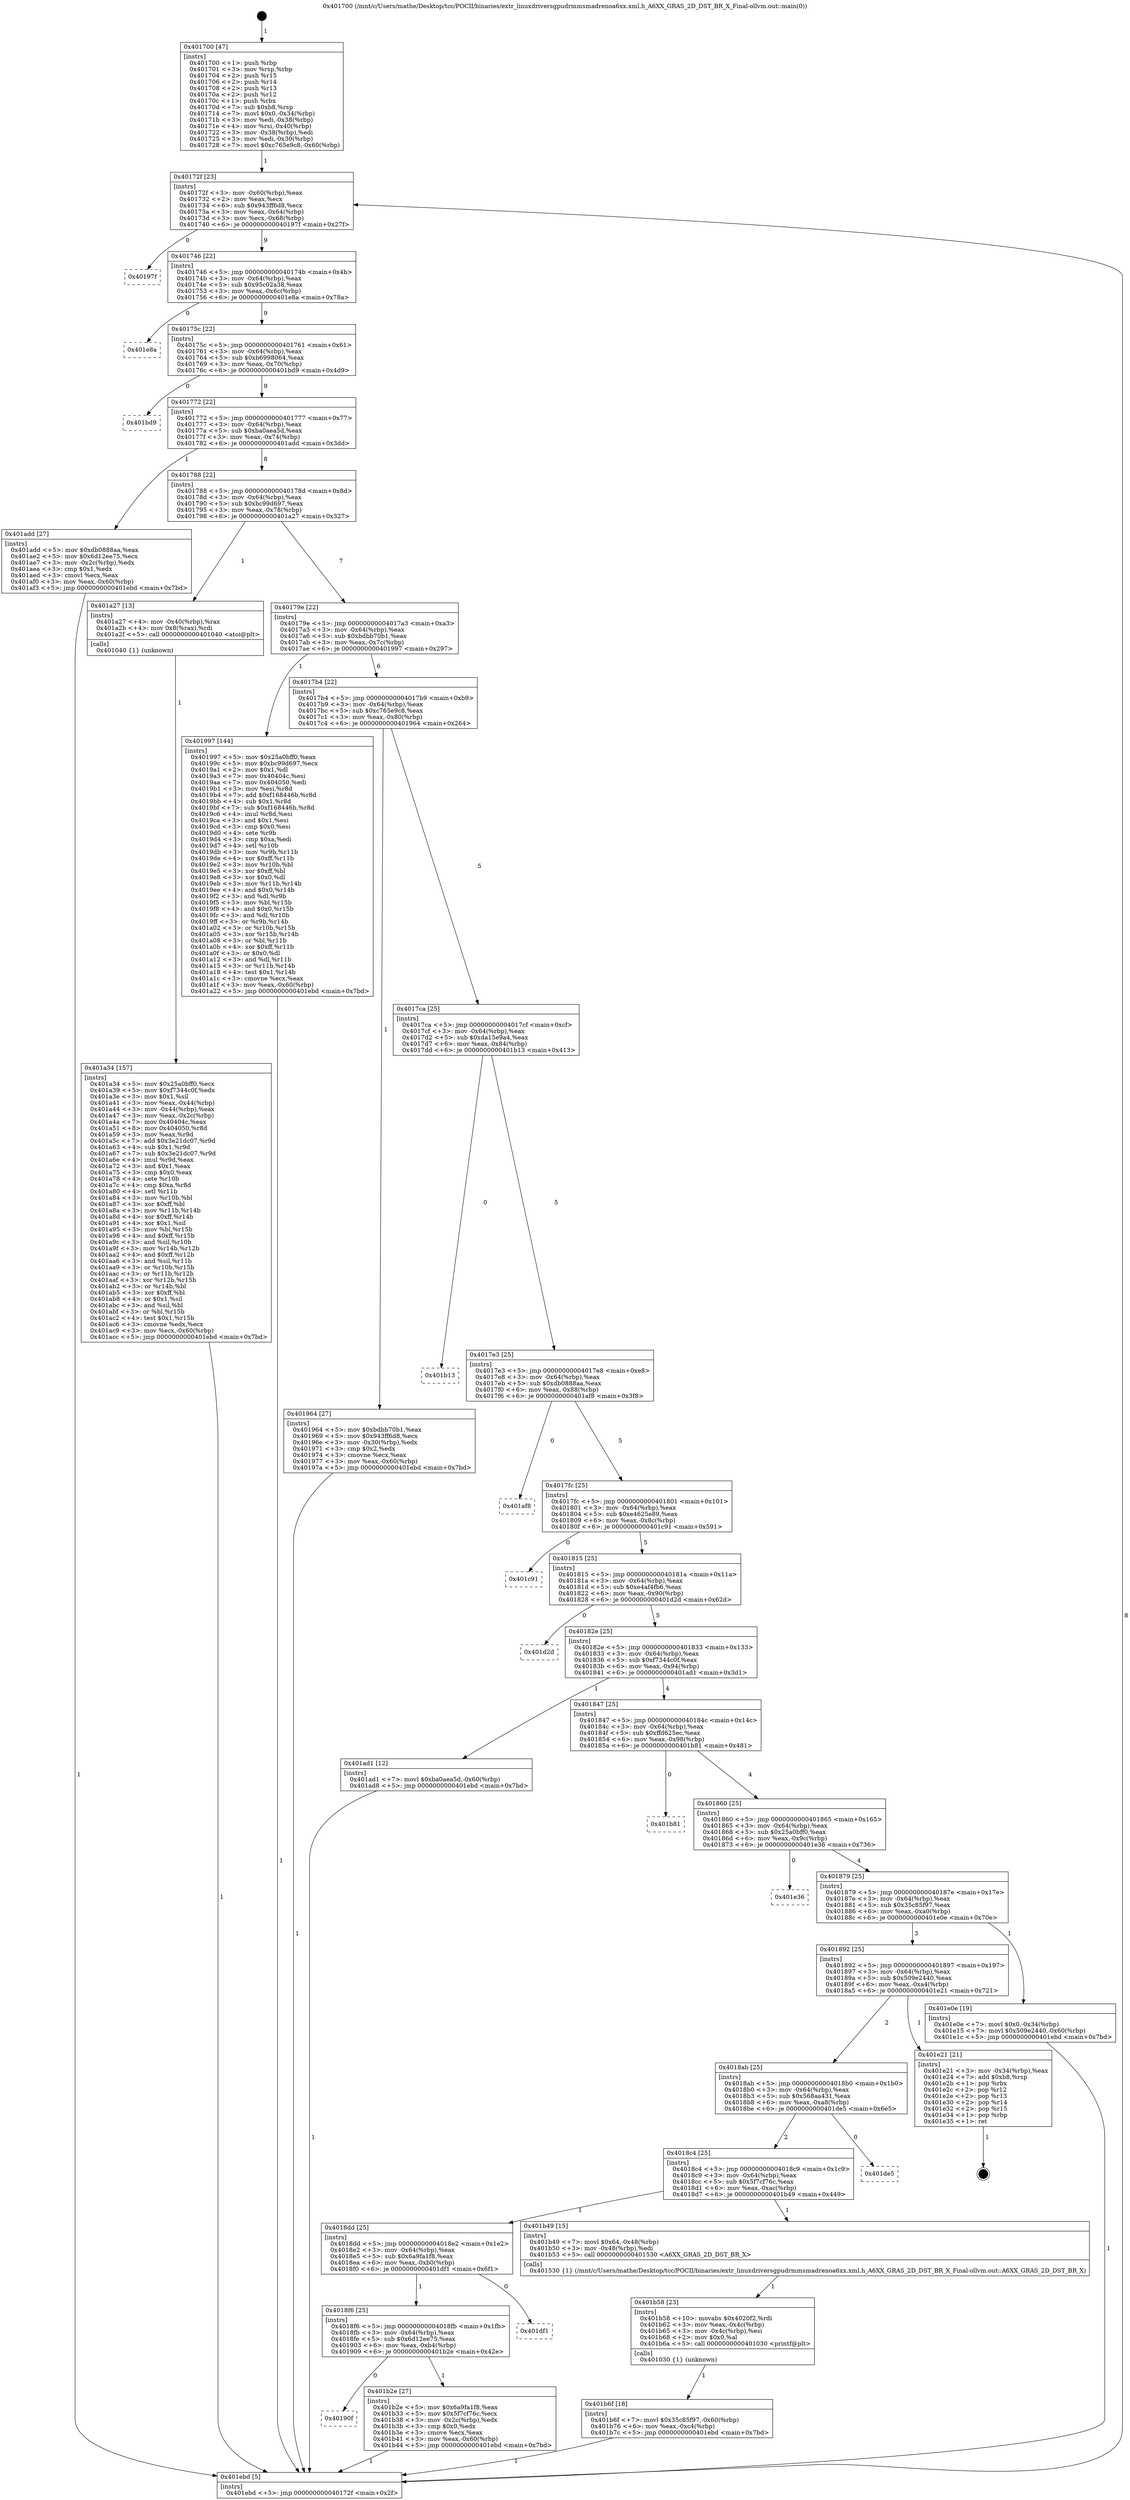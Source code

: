 digraph "0x401700" {
  label = "0x401700 (/mnt/c/Users/mathe/Desktop/tcc/POCII/binaries/extr_linuxdriversgpudrmmsmadrenoa6xx.xml.h_A6XX_GRAS_2D_DST_BR_X_Final-ollvm.out::main(0))"
  labelloc = "t"
  node[shape=record]

  Entry [label="",width=0.3,height=0.3,shape=circle,fillcolor=black,style=filled]
  "0x40172f" [label="{
     0x40172f [23]\l
     | [instrs]\l
     &nbsp;&nbsp;0x40172f \<+3\>: mov -0x60(%rbp),%eax\l
     &nbsp;&nbsp;0x401732 \<+2\>: mov %eax,%ecx\l
     &nbsp;&nbsp;0x401734 \<+6\>: sub $0x943ff6d8,%ecx\l
     &nbsp;&nbsp;0x40173a \<+3\>: mov %eax,-0x64(%rbp)\l
     &nbsp;&nbsp;0x40173d \<+3\>: mov %ecx,-0x68(%rbp)\l
     &nbsp;&nbsp;0x401740 \<+6\>: je 000000000040197f \<main+0x27f\>\l
  }"]
  "0x40197f" [label="{
     0x40197f\l
  }", style=dashed]
  "0x401746" [label="{
     0x401746 [22]\l
     | [instrs]\l
     &nbsp;&nbsp;0x401746 \<+5\>: jmp 000000000040174b \<main+0x4b\>\l
     &nbsp;&nbsp;0x40174b \<+3\>: mov -0x64(%rbp),%eax\l
     &nbsp;&nbsp;0x40174e \<+5\>: sub $0x95c02a38,%eax\l
     &nbsp;&nbsp;0x401753 \<+3\>: mov %eax,-0x6c(%rbp)\l
     &nbsp;&nbsp;0x401756 \<+6\>: je 0000000000401e8a \<main+0x78a\>\l
  }"]
  Exit [label="",width=0.3,height=0.3,shape=circle,fillcolor=black,style=filled,peripheries=2]
  "0x401e8a" [label="{
     0x401e8a\l
  }", style=dashed]
  "0x40175c" [label="{
     0x40175c [22]\l
     | [instrs]\l
     &nbsp;&nbsp;0x40175c \<+5\>: jmp 0000000000401761 \<main+0x61\>\l
     &nbsp;&nbsp;0x401761 \<+3\>: mov -0x64(%rbp),%eax\l
     &nbsp;&nbsp;0x401764 \<+5\>: sub $0xb6998064,%eax\l
     &nbsp;&nbsp;0x401769 \<+3\>: mov %eax,-0x70(%rbp)\l
     &nbsp;&nbsp;0x40176c \<+6\>: je 0000000000401bd9 \<main+0x4d9\>\l
  }"]
  "0x401b6f" [label="{
     0x401b6f [18]\l
     | [instrs]\l
     &nbsp;&nbsp;0x401b6f \<+7\>: movl $0x35c85f97,-0x60(%rbp)\l
     &nbsp;&nbsp;0x401b76 \<+6\>: mov %eax,-0xc4(%rbp)\l
     &nbsp;&nbsp;0x401b7c \<+5\>: jmp 0000000000401ebd \<main+0x7bd\>\l
  }"]
  "0x401bd9" [label="{
     0x401bd9\l
  }", style=dashed]
  "0x401772" [label="{
     0x401772 [22]\l
     | [instrs]\l
     &nbsp;&nbsp;0x401772 \<+5\>: jmp 0000000000401777 \<main+0x77\>\l
     &nbsp;&nbsp;0x401777 \<+3\>: mov -0x64(%rbp),%eax\l
     &nbsp;&nbsp;0x40177a \<+5\>: sub $0xba0aea5d,%eax\l
     &nbsp;&nbsp;0x40177f \<+3\>: mov %eax,-0x74(%rbp)\l
     &nbsp;&nbsp;0x401782 \<+6\>: je 0000000000401add \<main+0x3dd\>\l
  }"]
  "0x401b58" [label="{
     0x401b58 [23]\l
     | [instrs]\l
     &nbsp;&nbsp;0x401b58 \<+10\>: movabs $0x4020f2,%rdi\l
     &nbsp;&nbsp;0x401b62 \<+3\>: mov %eax,-0x4c(%rbp)\l
     &nbsp;&nbsp;0x401b65 \<+3\>: mov -0x4c(%rbp),%esi\l
     &nbsp;&nbsp;0x401b68 \<+2\>: mov $0x0,%al\l
     &nbsp;&nbsp;0x401b6a \<+5\>: call 0000000000401030 \<printf@plt\>\l
     | [calls]\l
     &nbsp;&nbsp;0x401030 \{1\} (unknown)\l
  }"]
  "0x401add" [label="{
     0x401add [27]\l
     | [instrs]\l
     &nbsp;&nbsp;0x401add \<+5\>: mov $0xdb0888aa,%eax\l
     &nbsp;&nbsp;0x401ae2 \<+5\>: mov $0x6d12ee75,%ecx\l
     &nbsp;&nbsp;0x401ae7 \<+3\>: mov -0x2c(%rbp),%edx\l
     &nbsp;&nbsp;0x401aea \<+3\>: cmp $0x1,%edx\l
     &nbsp;&nbsp;0x401aed \<+3\>: cmovl %ecx,%eax\l
     &nbsp;&nbsp;0x401af0 \<+3\>: mov %eax,-0x60(%rbp)\l
     &nbsp;&nbsp;0x401af3 \<+5\>: jmp 0000000000401ebd \<main+0x7bd\>\l
  }"]
  "0x401788" [label="{
     0x401788 [22]\l
     | [instrs]\l
     &nbsp;&nbsp;0x401788 \<+5\>: jmp 000000000040178d \<main+0x8d\>\l
     &nbsp;&nbsp;0x40178d \<+3\>: mov -0x64(%rbp),%eax\l
     &nbsp;&nbsp;0x401790 \<+5\>: sub $0xbc99d697,%eax\l
     &nbsp;&nbsp;0x401795 \<+3\>: mov %eax,-0x78(%rbp)\l
     &nbsp;&nbsp;0x401798 \<+6\>: je 0000000000401a27 \<main+0x327\>\l
  }"]
  "0x40190f" [label="{
     0x40190f\l
  }", style=dashed]
  "0x401a27" [label="{
     0x401a27 [13]\l
     | [instrs]\l
     &nbsp;&nbsp;0x401a27 \<+4\>: mov -0x40(%rbp),%rax\l
     &nbsp;&nbsp;0x401a2b \<+4\>: mov 0x8(%rax),%rdi\l
     &nbsp;&nbsp;0x401a2f \<+5\>: call 0000000000401040 \<atoi@plt\>\l
     | [calls]\l
     &nbsp;&nbsp;0x401040 \{1\} (unknown)\l
  }"]
  "0x40179e" [label="{
     0x40179e [22]\l
     | [instrs]\l
     &nbsp;&nbsp;0x40179e \<+5\>: jmp 00000000004017a3 \<main+0xa3\>\l
     &nbsp;&nbsp;0x4017a3 \<+3\>: mov -0x64(%rbp),%eax\l
     &nbsp;&nbsp;0x4017a6 \<+5\>: sub $0xbdbb70b1,%eax\l
     &nbsp;&nbsp;0x4017ab \<+3\>: mov %eax,-0x7c(%rbp)\l
     &nbsp;&nbsp;0x4017ae \<+6\>: je 0000000000401997 \<main+0x297\>\l
  }"]
  "0x401b2e" [label="{
     0x401b2e [27]\l
     | [instrs]\l
     &nbsp;&nbsp;0x401b2e \<+5\>: mov $0x6a9fa1f8,%eax\l
     &nbsp;&nbsp;0x401b33 \<+5\>: mov $0x5f7cf76c,%ecx\l
     &nbsp;&nbsp;0x401b38 \<+3\>: mov -0x2c(%rbp),%edx\l
     &nbsp;&nbsp;0x401b3b \<+3\>: cmp $0x0,%edx\l
     &nbsp;&nbsp;0x401b3e \<+3\>: cmove %ecx,%eax\l
     &nbsp;&nbsp;0x401b41 \<+3\>: mov %eax,-0x60(%rbp)\l
     &nbsp;&nbsp;0x401b44 \<+5\>: jmp 0000000000401ebd \<main+0x7bd\>\l
  }"]
  "0x401997" [label="{
     0x401997 [144]\l
     | [instrs]\l
     &nbsp;&nbsp;0x401997 \<+5\>: mov $0x25a0bff0,%eax\l
     &nbsp;&nbsp;0x40199c \<+5\>: mov $0xbc99d697,%ecx\l
     &nbsp;&nbsp;0x4019a1 \<+2\>: mov $0x1,%dl\l
     &nbsp;&nbsp;0x4019a3 \<+7\>: mov 0x40404c,%esi\l
     &nbsp;&nbsp;0x4019aa \<+7\>: mov 0x404050,%edi\l
     &nbsp;&nbsp;0x4019b1 \<+3\>: mov %esi,%r8d\l
     &nbsp;&nbsp;0x4019b4 \<+7\>: add $0xf168446b,%r8d\l
     &nbsp;&nbsp;0x4019bb \<+4\>: sub $0x1,%r8d\l
     &nbsp;&nbsp;0x4019bf \<+7\>: sub $0xf168446b,%r8d\l
     &nbsp;&nbsp;0x4019c6 \<+4\>: imul %r8d,%esi\l
     &nbsp;&nbsp;0x4019ca \<+3\>: and $0x1,%esi\l
     &nbsp;&nbsp;0x4019cd \<+3\>: cmp $0x0,%esi\l
     &nbsp;&nbsp;0x4019d0 \<+4\>: sete %r9b\l
     &nbsp;&nbsp;0x4019d4 \<+3\>: cmp $0xa,%edi\l
     &nbsp;&nbsp;0x4019d7 \<+4\>: setl %r10b\l
     &nbsp;&nbsp;0x4019db \<+3\>: mov %r9b,%r11b\l
     &nbsp;&nbsp;0x4019de \<+4\>: xor $0xff,%r11b\l
     &nbsp;&nbsp;0x4019e2 \<+3\>: mov %r10b,%bl\l
     &nbsp;&nbsp;0x4019e5 \<+3\>: xor $0xff,%bl\l
     &nbsp;&nbsp;0x4019e8 \<+3\>: xor $0x0,%dl\l
     &nbsp;&nbsp;0x4019eb \<+3\>: mov %r11b,%r14b\l
     &nbsp;&nbsp;0x4019ee \<+4\>: and $0x0,%r14b\l
     &nbsp;&nbsp;0x4019f2 \<+3\>: and %dl,%r9b\l
     &nbsp;&nbsp;0x4019f5 \<+3\>: mov %bl,%r15b\l
     &nbsp;&nbsp;0x4019f8 \<+4\>: and $0x0,%r15b\l
     &nbsp;&nbsp;0x4019fc \<+3\>: and %dl,%r10b\l
     &nbsp;&nbsp;0x4019ff \<+3\>: or %r9b,%r14b\l
     &nbsp;&nbsp;0x401a02 \<+3\>: or %r10b,%r15b\l
     &nbsp;&nbsp;0x401a05 \<+3\>: xor %r15b,%r14b\l
     &nbsp;&nbsp;0x401a08 \<+3\>: or %bl,%r11b\l
     &nbsp;&nbsp;0x401a0b \<+4\>: xor $0xff,%r11b\l
     &nbsp;&nbsp;0x401a0f \<+3\>: or $0x0,%dl\l
     &nbsp;&nbsp;0x401a12 \<+3\>: and %dl,%r11b\l
     &nbsp;&nbsp;0x401a15 \<+3\>: or %r11b,%r14b\l
     &nbsp;&nbsp;0x401a18 \<+4\>: test $0x1,%r14b\l
     &nbsp;&nbsp;0x401a1c \<+3\>: cmovne %ecx,%eax\l
     &nbsp;&nbsp;0x401a1f \<+3\>: mov %eax,-0x60(%rbp)\l
     &nbsp;&nbsp;0x401a22 \<+5\>: jmp 0000000000401ebd \<main+0x7bd\>\l
  }"]
  "0x4017b4" [label="{
     0x4017b4 [22]\l
     | [instrs]\l
     &nbsp;&nbsp;0x4017b4 \<+5\>: jmp 00000000004017b9 \<main+0xb9\>\l
     &nbsp;&nbsp;0x4017b9 \<+3\>: mov -0x64(%rbp),%eax\l
     &nbsp;&nbsp;0x4017bc \<+5\>: sub $0xc765e9c8,%eax\l
     &nbsp;&nbsp;0x4017c1 \<+3\>: mov %eax,-0x80(%rbp)\l
     &nbsp;&nbsp;0x4017c4 \<+6\>: je 0000000000401964 \<main+0x264\>\l
  }"]
  "0x4018f6" [label="{
     0x4018f6 [25]\l
     | [instrs]\l
     &nbsp;&nbsp;0x4018f6 \<+5\>: jmp 00000000004018fb \<main+0x1fb\>\l
     &nbsp;&nbsp;0x4018fb \<+3\>: mov -0x64(%rbp),%eax\l
     &nbsp;&nbsp;0x4018fe \<+5\>: sub $0x6d12ee75,%eax\l
     &nbsp;&nbsp;0x401903 \<+6\>: mov %eax,-0xb4(%rbp)\l
     &nbsp;&nbsp;0x401909 \<+6\>: je 0000000000401b2e \<main+0x42e\>\l
  }"]
  "0x401964" [label="{
     0x401964 [27]\l
     | [instrs]\l
     &nbsp;&nbsp;0x401964 \<+5\>: mov $0xbdbb70b1,%eax\l
     &nbsp;&nbsp;0x401969 \<+5\>: mov $0x943ff6d8,%ecx\l
     &nbsp;&nbsp;0x40196e \<+3\>: mov -0x30(%rbp),%edx\l
     &nbsp;&nbsp;0x401971 \<+3\>: cmp $0x2,%edx\l
     &nbsp;&nbsp;0x401974 \<+3\>: cmovne %ecx,%eax\l
     &nbsp;&nbsp;0x401977 \<+3\>: mov %eax,-0x60(%rbp)\l
     &nbsp;&nbsp;0x40197a \<+5\>: jmp 0000000000401ebd \<main+0x7bd\>\l
  }"]
  "0x4017ca" [label="{
     0x4017ca [25]\l
     | [instrs]\l
     &nbsp;&nbsp;0x4017ca \<+5\>: jmp 00000000004017cf \<main+0xcf\>\l
     &nbsp;&nbsp;0x4017cf \<+3\>: mov -0x64(%rbp),%eax\l
     &nbsp;&nbsp;0x4017d2 \<+5\>: sub $0xda15e9a4,%eax\l
     &nbsp;&nbsp;0x4017d7 \<+6\>: mov %eax,-0x84(%rbp)\l
     &nbsp;&nbsp;0x4017dd \<+6\>: je 0000000000401b13 \<main+0x413\>\l
  }"]
  "0x401ebd" [label="{
     0x401ebd [5]\l
     | [instrs]\l
     &nbsp;&nbsp;0x401ebd \<+5\>: jmp 000000000040172f \<main+0x2f\>\l
  }"]
  "0x401700" [label="{
     0x401700 [47]\l
     | [instrs]\l
     &nbsp;&nbsp;0x401700 \<+1\>: push %rbp\l
     &nbsp;&nbsp;0x401701 \<+3\>: mov %rsp,%rbp\l
     &nbsp;&nbsp;0x401704 \<+2\>: push %r15\l
     &nbsp;&nbsp;0x401706 \<+2\>: push %r14\l
     &nbsp;&nbsp;0x401708 \<+2\>: push %r13\l
     &nbsp;&nbsp;0x40170a \<+2\>: push %r12\l
     &nbsp;&nbsp;0x40170c \<+1\>: push %rbx\l
     &nbsp;&nbsp;0x40170d \<+7\>: sub $0xb8,%rsp\l
     &nbsp;&nbsp;0x401714 \<+7\>: movl $0x0,-0x34(%rbp)\l
     &nbsp;&nbsp;0x40171b \<+3\>: mov %edi,-0x38(%rbp)\l
     &nbsp;&nbsp;0x40171e \<+4\>: mov %rsi,-0x40(%rbp)\l
     &nbsp;&nbsp;0x401722 \<+3\>: mov -0x38(%rbp),%edi\l
     &nbsp;&nbsp;0x401725 \<+3\>: mov %edi,-0x30(%rbp)\l
     &nbsp;&nbsp;0x401728 \<+7\>: movl $0xc765e9c8,-0x60(%rbp)\l
  }"]
  "0x401a34" [label="{
     0x401a34 [157]\l
     | [instrs]\l
     &nbsp;&nbsp;0x401a34 \<+5\>: mov $0x25a0bff0,%ecx\l
     &nbsp;&nbsp;0x401a39 \<+5\>: mov $0xf7344c0f,%edx\l
     &nbsp;&nbsp;0x401a3e \<+3\>: mov $0x1,%sil\l
     &nbsp;&nbsp;0x401a41 \<+3\>: mov %eax,-0x44(%rbp)\l
     &nbsp;&nbsp;0x401a44 \<+3\>: mov -0x44(%rbp),%eax\l
     &nbsp;&nbsp;0x401a47 \<+3\>: mov %eax,-0x2c(%rbp)\l
     &nbsp;&nbsp;0x401a4a \<+7\>: mov 0x40404c,%eax\l
     &nbsp;&nbsp;0x401a51 \<+8\>: mov 0x404050,%r8d\l
     &nbsp;&nbsp;0x401a59 \<+3\>: mov %eax,%r9d\l
     &nbsp;&nbsp;0x401a5c \<+7\>: add $0x3e21dc07,%r9d\l
     &nbsp;&nbsp;0x401a63 \<+4\>: sub $0x1,%r9d\l
     &nbsp;&nbsp;0x401a67 \<+7\>: sub $0x3e21dc07,%r9d\l
     &nbsp;&nbsp;0x401a6e \<+4\>: imul %r9d,%eax\l
     &nbsp;&nbsp;0x401a72 \<+3\>: and $0x1,%eax\l
     &nbsp;&nbsp;0x401a75 \<+3\>: cmp $0x0,%eax\l
     &nbsp;&nbsp;0x401a78 \<+4\>: sete %r10b\l
     &nbsp;&nbsp;0x401a7c \<+4\>: cmp $0xa,%r8d\l
     &nbsp;&nbsp;0x401a80 \<+4\>: setl %r11b\l
     &nbsp;&nbsp;0x401a84 \<+3\>: mov %r10b,%bl\l
     &nbsp;&nbsp;0x401a87 \<+3\>: xor $0xff,%bl\l
     &nbsp;&nbsp;0x401a8a \<+3\>: mov %r11b,%r14b\l
     &nbsp;&nbsp;0x401a8d \<+4\>: xor $0xff,%r14b\l
     &nbsp;&nbsp;0x401a91 \<+4\>: xor $0x1,%sil\l
     &nbsp;&nbsp;0x401a95 \<+3\>: mov %bl,%r15b\l
     &nbsp;&nbsp;0x401a98 \<+4\>: and $0xff,%r15b\l
     &nbsp;&nbsp;0x401a9c \<+3\>: and %sil,%r10b\l
     &nbsp;&nbsp;0x401a9f \<+3\>: mov %r14b,%r12b\l
     &nbsp;&nbsp;0x401aa2 \<+4\>: and $0xff,%r12b\l
     &nbsp;&nbsp;0x401aa6 \<+3\>: and %sil,%r11b\l
     &nbsp;&nbsp;0x401aa9 \<+3\>: or %r10b,%r15b\l
     &nbsp;&nbsp;0x401aac \<+3\>: or %r11b,%r12b\l
     &nbsp;&nbsp;0x401aaf \<+3\>: xor %r12b,%r15b\l
     &nbsp;&nbsp;0x401ab2 \<+3\>: or %r14b,%bl\l
     &nbsp;&nbsp;0x401ab5 \<+3\>: xor $0xff,%bl\l
     &nbsp;&nbsp;0x401ab8 \<+4\>: or $0x1,%sil\l
     &nbsp;&nbsp;0x401abc \<+3\>: and %sil,%bl\l
     &nbsp;&nbsp;0x401abf \<+3\>: or %bl,%r15b\l
     &nbsp;&nbsp;0x401ac2 \<+4\>: test $0x1,%r15b\l
     &nbsp;&nbsp;0x401ac6 \<+3\>: cmovne %edx,%ecx\l
     &nbsp;&nbsp;0x401ac9 \<+3\>: mov %ecx,-0x60(%rbp)\l
     &nbsp;&nbsp;0x401acc \<+5\>: jmp 0000000000401ebd \<main+0x7bd\>\l
  }"]
  "0x401df1" [label="{
     0x401df1\l
  }", style=dashed]
  "0x401b13" [label="{
     0x401b13\l
  }", style=dashed]
  "0x4017e3" [label="{
     0x4017e3 [25]\l
     | [instrs]\l
     &nbsp;&nbsp;0x4017e3 \<+5\>: jmp 00000000004017e8 \<main+0xe8\>\l
     &nbsp;&nbsp;0x4017e8 \<+3\>: mov -0x64(%rbp),%eax\l
     &nbsp;&nbsp;0x4017eb \<+5\>: sub $0xdb0888aa,%eax\l
     &nbsp;&nbsp;0x4017f0 \<+6\>: mov %eax,-0x88(%rbp)\l
     &nbsp;&nbsp;0x4017f6 \<+6\>: je 0000000000401af8 \<main+0x3f8\>\l
  }"]
  "0x4018dd" [label="{
     0x4018dd [25]\l
     | [instrs]\l
     &nbsp;&nbsp;0x4018dd \<+5\>: jmp 00000000004018e2 \<main+0x1e2\>\l
     &nbsp;&nbsp;0x4018e2 \<+3\>: mov -0x64(%rbp),%eax\l
     &nbsp;&nbsp;0x4018e5 \<+5\>: sub $0x6a9fa1f8,%eax\l
     &nbsp;&nbsp;0x4018ea \<+6\>: mov %eax,-0xb0(%rbp)\l
     &nbsp;&nbsp;0x4018f0 \<+6\>: je 0000000000401df1 \<main+0x6f1\>\l
  }"]
  "0x401af8" [label="{
     0x401af8\l
  }", style=dashed]
  "0x4017fc" [label="{
     0x4017fc [25]\l
     | [instrs]\l
     &nbsp;&nbsp;0x4017fc \<+5\>: jmp 0000000000401801 \<main+0x101\>\l
     &nbsp;&nbsp;0x401801 \<+3\>: mov -0x64(%rbp),%eax\l
     &nbsp;&nbsp;0x401804 \<+5\>: sub $0xe4625e89,%eax\l
     &nbsp;&nbsp;0x401809 \<+6\>: mov %eax,-0x8c(%rbp)\l
     &nbsp;&nbsp;0x40180f \<+6\>: je 0000000000401c91 \<main+0x591\>\l
  }"]
  "0x401b49" [label="{
     0x401b49 [15]\l
     | [instrs]\l
     &nbsp;&nbsp;0x401b49 \<+7\>: movl $0x64,-0x48(%rbp)\l
     &nbsp;&nbsp;0x401b50 \<+3\>: mov -0x48(%rbp),%edi\l
     &nbsp;&nbsp;0x401b53 \<+5\>: call 0000000000401530 \<A6XX_GRAS_2D_DST_BR_X\>\l
     | [calls]\l
     &nbsp;&nbsp;0x401530 \{1\} (/mnt/c/Users/mathe/Desktop/tcc/POCII/binaries/extr_linuxdriversgpudrmmsmadrenoa6xx.xml.h_A6XX_GRAS_2D_DST_BR_X_Final-ollvm.out::A6XX_GRAS_2D_DST_BR_X)\l
  }"]
  "0x401c91" [label="{
     0x401c91\l
  }", style=dashed]
  "0x401815" [label="{
     0x401815 [25]\l
     | [instrs]\l
     &nbsp;&nbsp;0x401815 \<+5\>: jmp 000000000040181a \<main+0x11a\>\l
     &nbsp;&nbsp;0x40181a \<+3\>: mov -0x64(%rbp),%eax\l
     &nbsp;&nbsp;0x40181d \<+5\>: sub $0xe4af4fb6,%eax\l
     &nbsp;&nbsp;0x401822 \<+6\>: mov %eax,-0x90(%rbp)\l
     &nbsp;&nbsp;0x401828 \<+6\>: je 0000000000401d2d \<main+0x62d\>\l
  }"]
  "0x4018c4" [label="{
     0x4018c4 [25]\l
     | [instrs]\l
     &nbsp;&nbsp;0x4018c4 \<+5\>: jmp 00000000004018c9 \<main+0x1c9\>\l
     &nbsp;&nbsp;0x4018c9 \<+3\>: mov -0x64(%rbp),%eax\l
     &nbsp;&nbsp;0x4018cc \<+5\>: sub $0x5f7cf76c,%eax\l
     &nbsp;&nbsp;0x4018d1 \<+6\>: mov %eax,-0xac(%rbp)\l
     &nbsp;&nbsp;0x4018d7 \<+6\>: je 0000000000401b49 \<main+0x449\>\l
  }"]
  "0x401d2d" [label="{
     0x401d2d\l
  }", style=dashed]
  "0x40182e" [label="{
     0x40182e [25]\l
     | [instrs]\l
     &nbsp;&nbsp;0x40182e \<+5\>: jmp 0000000000401833 \<main+0x133\>\l
     &nbsp;&nbsp;0x401833 \<+3\>: mov -0x64(%rbp),%eax\l
     &nbsp;&nbsp;0x401836 \<+5\>: sub $0xf7344c0f,%eax\l
     &nbsp;&nbsp;0x40183b \<+6\>: mov %eax,-0x94(%rbp)\l
     &nbsp;&nbsp;0x401841 \<+6\>: je 0000000000401ad1 \<main+0x3d1\>\l
  }"]
  "0x401de5" [label="{
     0x401de5\l
  }", style=dashed]
  "0x401ad1" [label="{
     0x401ad1 [12]\l
     | [instrs]\l
     &nbsp;&nbsp;0x401ad1 \<+7\>: movl $0xba0aea5d,-0x60(%rbp)\l
     &nbsp;&nbsp;0x401ad8 \<+5\>: jmp 0000000000401ebd \<main+0x7bd\>\l
  }"]
  "0x401847" [label="{
     0x401847 [25]\l
     | [instrs]\l
     &nbsp;&nbsp;0x401847 \<+5\>: jmp 000000000040184c \<main+0x14c\>\l
     &nbsp;&nbsp;0x40184c \<+3\>: mov -0x64(%rbp),%eax\l
     &nbsp;&nbsp;0x40184f \<+5\>: sub $0xffd625ec,%eax\l
     &nbsp;&nbsp;0x401854 \<+6\>: mov %eax,-0x98(%rbp)\l
     &nbsp;&nbsp;0x40185a \<+6\>: je 0000000000401b81 \<main+0x481\>\l
  }"]
  "0x4018ab" [label="{
     0x4018ab [25]\l
     | [instrs]\l
     &nbsp;&nbsp;0x4018ab \<+5\>: jmp 00000000004018b0 \<main+0x1b0\>\l
     &nbsp;&nbsp;0x4018b0 \<+3\>: mov -0x64(%rbp),%eax\l
     &nbsp;&nbsp;0x4018b3 \<+5\>: sub $0x568aa431,%eax\l
     &nbsp;&nbsp;0x4018b8 \<+6\>: mov %eax,-0xa8(%rbp)\l
     &nbsp;&nbsp;0x4018be \<+6\>: je 0000000000401de5 \<main+0x6e5\>\l
  }"]
  "0x401b81" [label="{
     0x401b81\l
  }", style=dashed]
  "0x401860" [label="{
     0x401860 [25]\l
     | [instrs]\l
     &nbsp;&nbsp;0x401860 \<+5\>: jmp 0000000000401865 \<main+0x165\>\l
     &nbsp;&nbsp;0x401865 \<+3\>: mov -0x64(%rbp),%eax\l
     &nbsp;&nbsp;0x401868 \<+5\>: sub $0x25a0bff0,%eax\l
     &nbsp;&nbsp;0x40186d \<+6\>: mov %eax,-0x9c(%rbp)\l
     &nbsp;&nbsp;0x401873 \<+6\>: je 0000000000401e36 \<main+0x736\>\l
  }"]
  "0x401e21" [label="{
     0x401e21 [21]\l
     | [instrs]\l
     &nbsp;&nbsp;0x401e21 \<+3\>: mov -0x34(%rbp),%eax\l
     &nbsp;&nbsp;0x401e24 \<+7\>: add $0xb8,%rsp\l
     &nbsp;&nbsp;0x401e2b \<+1\>: pop %rbx\l
     &nbsp;&nbsp;0x401e2c \<+2\>: pop %r12\l
     &nbsp;&nbsp;0x401e2e \<+2\>: pop %r13\l
     &nbsp;&nbsp;0x401e30 \<+2\>: pop %r14\l
     &nbsp;&nbsp;0x401e32 \<+2\>: pop %r15\l
     &nbsp;&nbsp;0x401e34 \<+1\>: pop %rbp\l
     &nbsp;&nbsp;0x401e35 \<+1\>: ret\l
  }"]
  "0x401e36" [label="{
     0x401e36\l
  }", style=dashed]
  "0x401879" [label="{
     0x401879 [25]\l
     | [instrs]\l
     &nbsp;&nbsp;0x401879 \<+5\>: jmp 000000000040187e \<main+0x17e\>\l
     &nbsp;&nbsp;0x40187e \<+3\>: mov -0x64(%rbp),%eax\l
     &nbsp;&nbsp;0x401881 \<+5\>: sub $0x35c85f97,%eax\l
     &nbsp;&nbsp;0x401886 \<+6\>: mov %eax,-0xa0(%rbp)\l
     &nbsp;&nbsp;0x40188c \<+6\>: je 0000000000401e0e \<main+0x70e\>\l
  }"]
  "0x401892" [label="{
     0x401892 [25]\l
     | [instrs]\l
     &nbsp;&nbsp;0x401892 \<+5\>: jmp 0000000000401897 \<main+0x197\>\l
     &nbsp;&nbsp;0x401897 \<+3\>: mov -0x64(%rbp),%eax\l
     &nbsp;&nbsp;0x40189a \<+5\>: sub $0x509e2440,%eax\l
     &nbsp;&nbsp;0x40189f \<+6\>: mov %eax,-0xa4(%rbp)\l
     &nbsp;&nbsp;0x4018a5 \<+6\>: je 0000000000401e21 \<main+0x721\>\l
  }"]
  "0x401e0e" [label="{
     0x401e0e [19]\l
     | [instrs]\l
     &nbsp;&nbsp;0x401e0e \<+7\>: movl $0x0,-0x34(%rbp)\l
     &nbsp;&nbsp;0x401e15 \<+7\>: movl $0x509e2440,-0x60(%rbp)\l
     &nbsp;&nbsp;0x401e1c \<+5\>: jmp 0000000000401ebd \<main+0x7bd\>\l
  }"]
  Entry -> "0x401700" [label=" 1"]
  "0x40172f" -> "0x40197f" [label=" 0"]
  "0x40172f" -> "0x401746" [label=" 9"]
  "0x401e21" -> Exit [label=" 1"]
  "0x401746" -> "0x401e8a" [label=" 0"]
  "0x401746" -> "0x40175c" [label=" 9"]
  "0x401e0e" -> "0x401ebd" [label=" 1"]
  "0x40175c" -> "0x401bd9" [label=" 0"]
  "0x40175c" -> "0x401772" [label=" 9"]
  "0x401b6f" -> "0x401ebd" [label=" 1"]
  "0x401772" -> "0x401add" [label=" 1"]
  "0x401772" -> "0x401788" [label=" 8"]
  "0x401b58" -> "0x401b6f" [label=" 1"]
  "0x401788" -> "0x401a27" [label=" 1"]
  "0x401788" -> "0x40179e" [label=" 7"]
  "0x401b49" -> "0x401b58" [label=" 1"]
  "0x40179e" -> "0x401997" [label=" 1"]
  "0x40179e" -> "0x4017b4" [label=" 6"]
  "0x401b2e" -> "0x401ebd" [label=" 1"]
  "0x4017b4" -> "0x401964" [label=" 1"]
  "0x4017b4" -> "0x4017ca" [label=" 5"]
  "0x401964" -> "0x401ebd" [label=" 1"]
  "0x401700" -> "0x40172f" [label=" 1"]
  "0x401ebd" -> "0x40172f" [label=" 8"]
  "0x401997" -> "0x401ebd" [label=" 1"]
  "0x401a27" -> "0x401a34" [label=" 1"]
  "0x401a34" -> "0x401ebd" [label=" 1"]
  "0x4018f6" -> "0x401b2e" [label=" 1"]
  "0x4017ca" -> "0x401b13" [label=" 0"]
  "0x4017ca" -> "0x4017e3" [label=" 5"]
  "0x4018f6" -> "0x40190f" [label=" 0"]
  "0x4017e3" -> "0x401af8" [label=" 0"]
  "0x4017e3" -> "0x4017fc" [label=" 5"]
  "0x4018dd" -> "0x401df1" [label=" 0"]
  "0x4017fc" -> "0x401c91" [label=" 0"]
  "0x4017fc" -> "0x401815" [label=" 5"]
  "0x4018dd" -> "0x4018f6" [label=" 1"]
  "0x401815" -> "0x401d2d" [label=" 0"]
  "0x401815" -> "0x40182e" [label=" 5"]
  "0x4018c4" -> "0x401b49" [label=" 1"]
  "0x40182e" -> "0x401ad1" [label=" 1"]
  "0x40182e" -> "0x401847" [label=" 4"]
  "0x401ad1" -> "0x401ebd" [label=" 1"]
  "0x401add" -> "0x401ebd" [label=" 1"]
  "0x4018c4" -> "0x4018dd" [label=" 1"]
  "0x401847" -> "0x401b81" [label=" 0"]
  "0x401847" -> "0x401860" [label=" 4"]
  "0x4018ab" -> "0x401de5" [label=" 0"]
  "0x401860" -> "0x401e36" [label=" 0"]
  "0x401860" -> "0x401879" [label=" 4"]
  "0x4018ab" -> "0x4018c4" [label=" 2"]
  "0x401879" -> "0x401e0e" [label=" 1"]
  "0x401879" -> "0x401892" [label=" 3"]
  "0x401892" -> "0x4018ab" [label=" 2"]
  "0x401892" -> "0x401e21" [label=" 1"]
}
